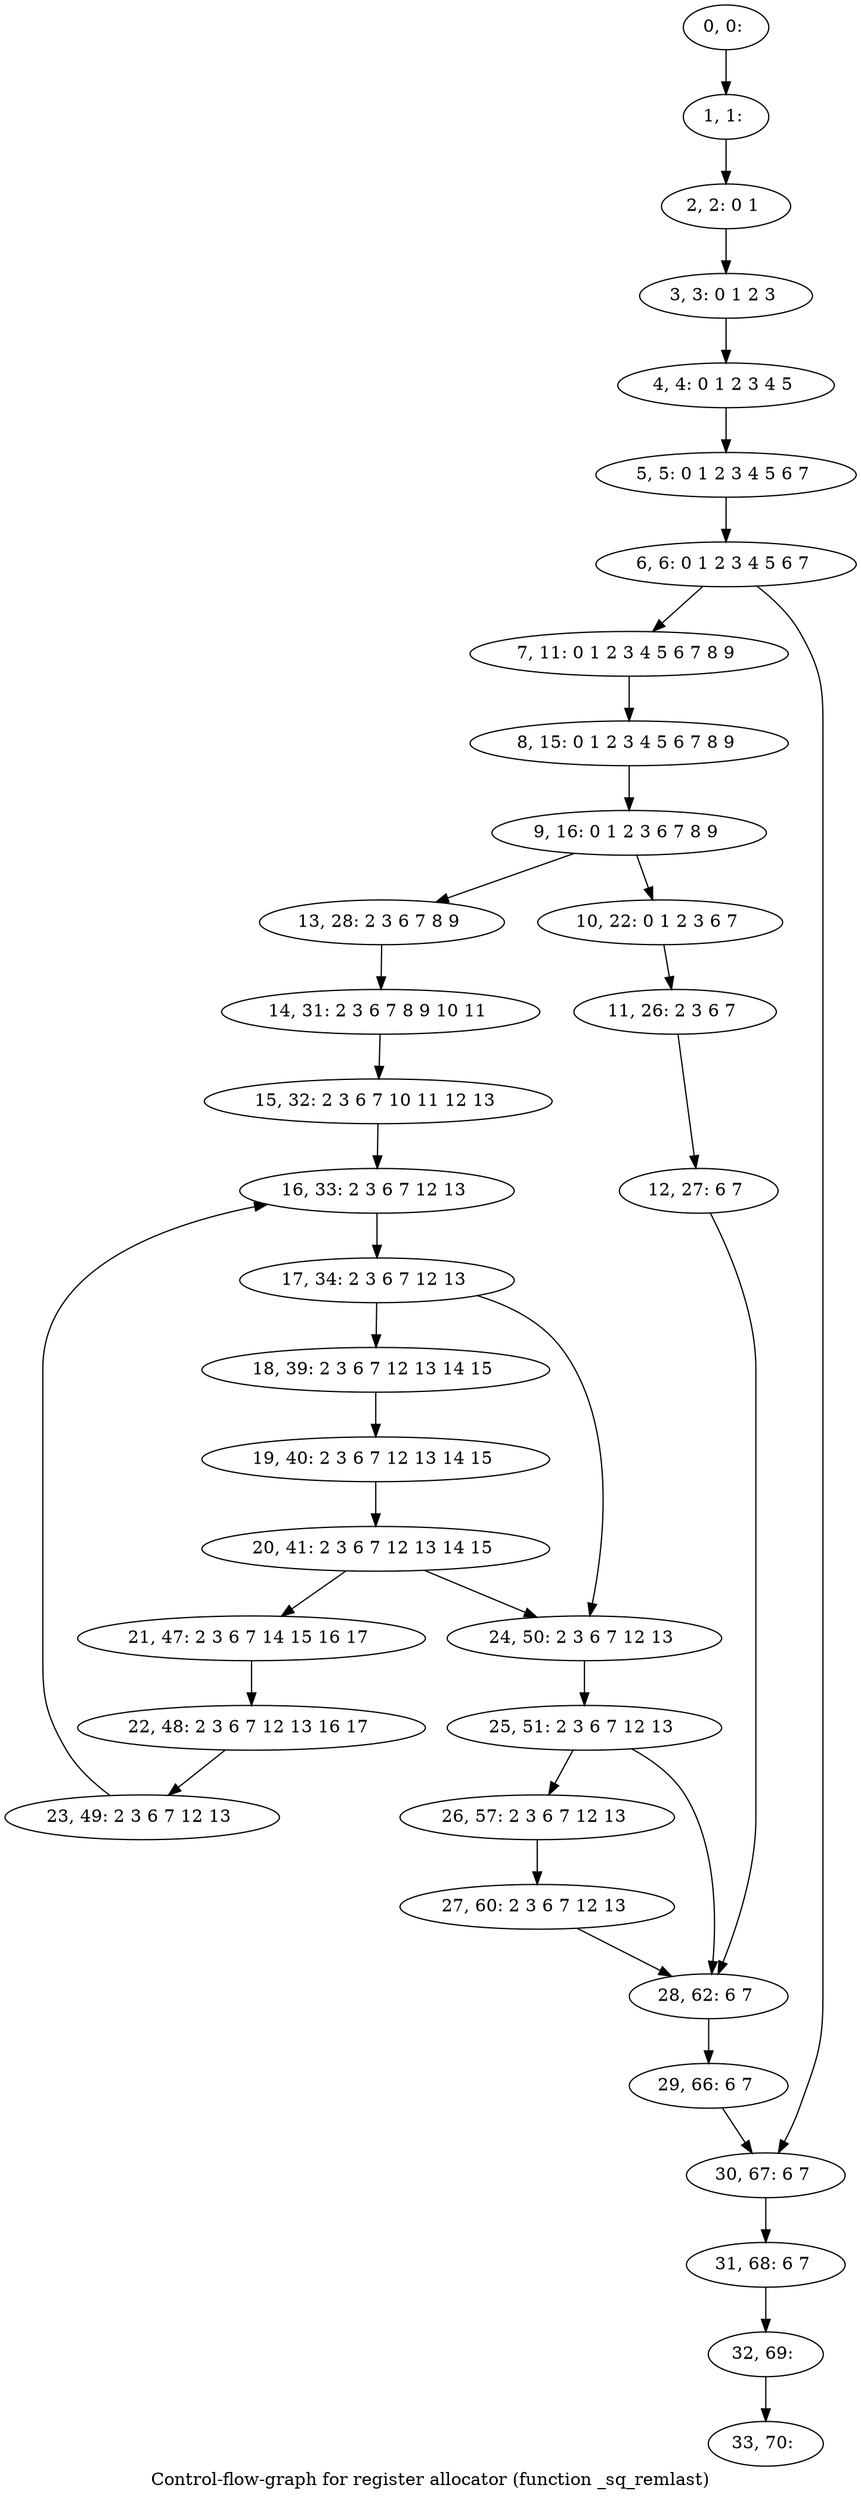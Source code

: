 digraph G {
graph [label="Control-flow-graph for register allocator (function _sq_remlast)"]
0[label="0, 0: "];
1[label="1, 1: "];
2[label="2, 2: 0 1 "];
3[label="3, 3: 0 1 2 3 "];
4[label="4, 4: 0 1 2 3 4 5 "];
5[label="5, 5: 0 1 2 3 4 5 6 7 "];
6[label="6, 6: 0 1 2 3 4 5 6 7 "];
7[label="7, 11: 0 1 2 3 4 5 6 7 8 9 "];
8[label="8, 15: 0 1 2 3 4 5 6 7 8 9 "];
9[label="9, 16: 0 1 2 3 6 7 8 9 "];
10[label="10, 22: 0 1 2 3 6 7 "];
11[label="11, 26: 2 3 6 7 "];
12[label="12, 27: 6 7 "];
13[label="13, 28: 2 3 6 7 8 9 "];
14[label="14, 31: 2 3 6 7 8 9 10 11 "];
15[label="15, 32: 2 3 6 7 10 11 12 13 "];
16[label="16, 33: 2 3 6 7 12 13 "];
17[label="17, 34: 2 3 6 7 12 13 "];
18[label="18, 39: 2 3 6 7 12 13 14 15 "];
19[label="19, 40: 2 3 6 7 12 13 14 15 "];
20[label="20, 41: 2 3 6 7 12 13 14 15 "];
21[label="21, 47: 2 3 6 7 14 15 16 17 "];
22[label="22, 48: 2 3 6 7 12 13 16 17 "];
23[label="23, 49: 2 3 6 7 12 13 "];
24[label="24, 50: 2 3 6 7 12 13 "];
25[label="25, 51: 2 3 6 7 12 13 "];
26[label="26, 57: 2 3 6 7 12 13 "];
27[label="27, 60: 2 3 6 7 12 13 "];
28[label="28, 62: 6 7 "];
29[label="29, 66: 6 7 "];
30[label="30, 67: 6 7 "];
31[label="31, 68: 6 7 "];
32[label="32, 69: "];
33[label="33, 70: "];
0->1 ;
1->2 ;
2->3 ;
3->4 ;
4->5 ;
5->6 ;
6->7 ;
6->30 ;
7->8 ;
8->9 ;
9->10 ;
9->13 ;
10->11 ;
11->12 ;
12->28 ;
13->14 ;
14->15 ;
15->16 ;
16->17 ;
17->18 ;
17->24 ;
18->19 ;
19->20 ;
20->21 ;
20->24 ;
21->22 ;
22->23 ;
23->16 ;
24->25 ;
25->26 ;
25->28 ;
26->27 ;
27->28 ;
28->29 ;
29->30 ;
30->31 ;
31->32 ;
32->33 ;
}
